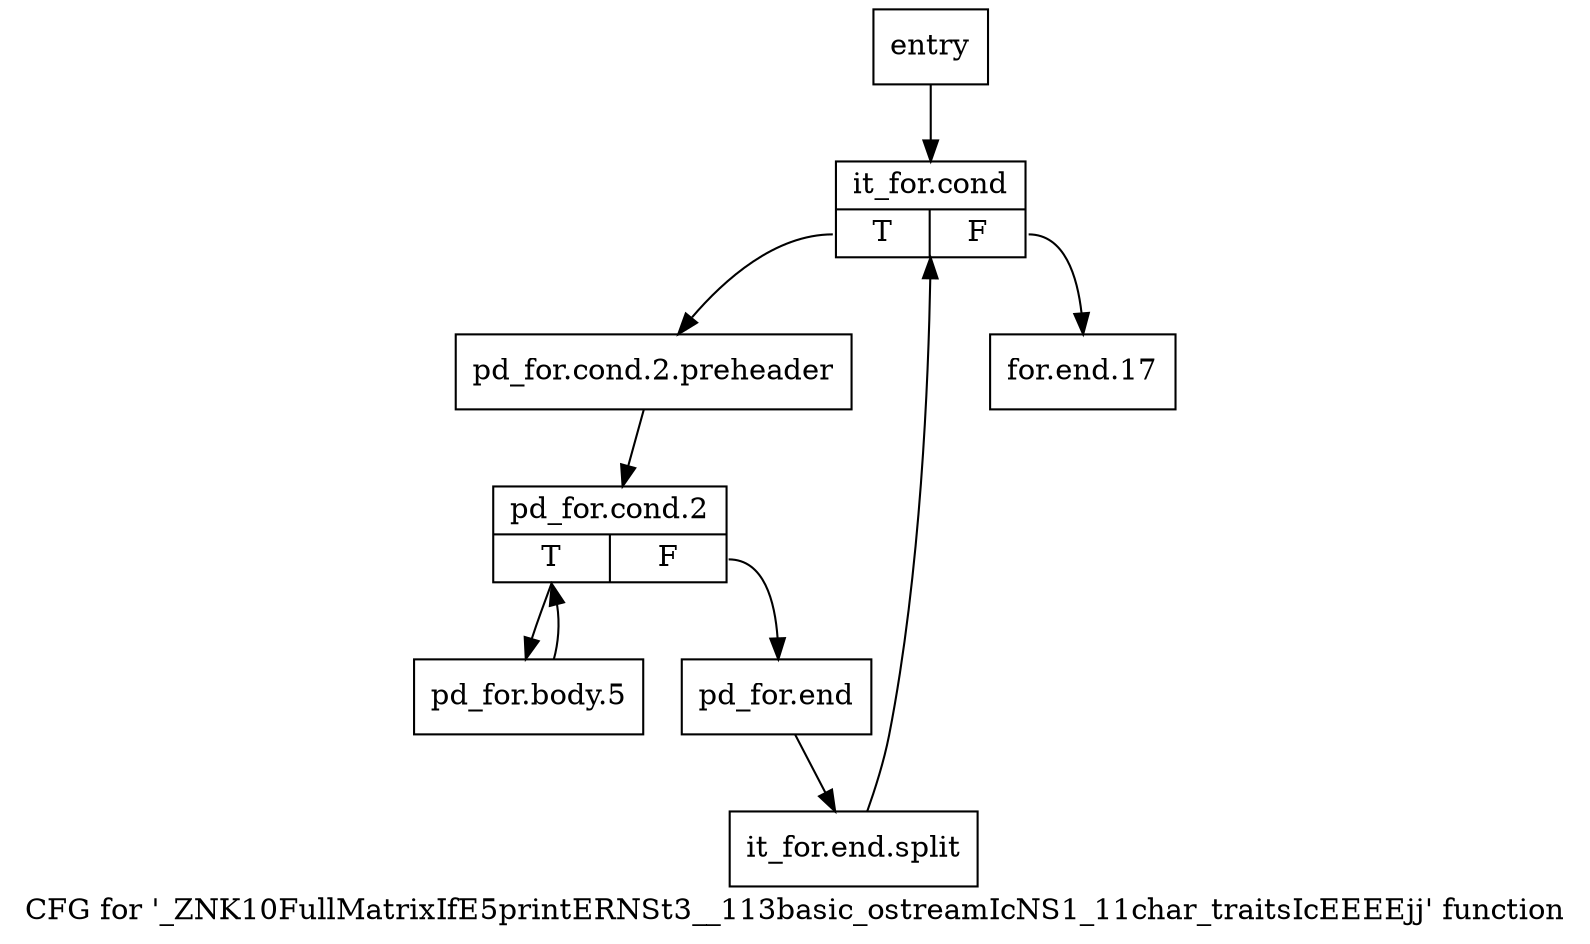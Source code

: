 digraph "CFG for '_ZNK10FullMatrixIfE5printERNSt3__113basic_ostreamIcNS1_11char_traitsIcEEEEjj' function" {
	label="CFG for '_ZNK10FullMatrixIfE5printERNSt3__113basic_ostreamIcNS1_11char_traitsIcEEEEjj' function";

	Node0x56aa280 [shape=record,label="{entry}"];
	Node0x56aa280 -> Node0x56aa2d0;
	Node0x56aa2d0 [shape=record,label="{it_for.cond|{<s0>T|<s1>F}}"];
	Node0x56aa2d0:s0 -> Node0x56aa320;
	Node0x56aa2d0:s1 -> Node0x56aa460;
	Node0x56aa320 [shape=record,label="{pd_for.cond.2.preheader}"];
	Node0x56aa320 -> Node0x56aa370;
	Node0x56aa370 [shape=record,label="{pd_for.cond.2|{<s0>T|<s1>F}}"];
	Node0x56aa370:s0 -> Node0x56aa3c0;
	Node0x56aa370:s1 -> Node0x56aa410;
	Node0x56aa3c0 [shape=record,label="{pd_for.body.5}"];
	Node0x56aa3c0 -> Node0x56aa370;
	Node0x56aa410 [shape=record,label="{pd_for.end}"];
	Node0x56aa410 -> Node0xa61b4d0;
	Node0xa61b4d0 [shape=record,label="{it_for.end.split}"];
	Node0xa61b4d0 -> Node0x56aa2d0;
	Node0x56aa460 [shape=record,label="{for.end.17}"];
}
